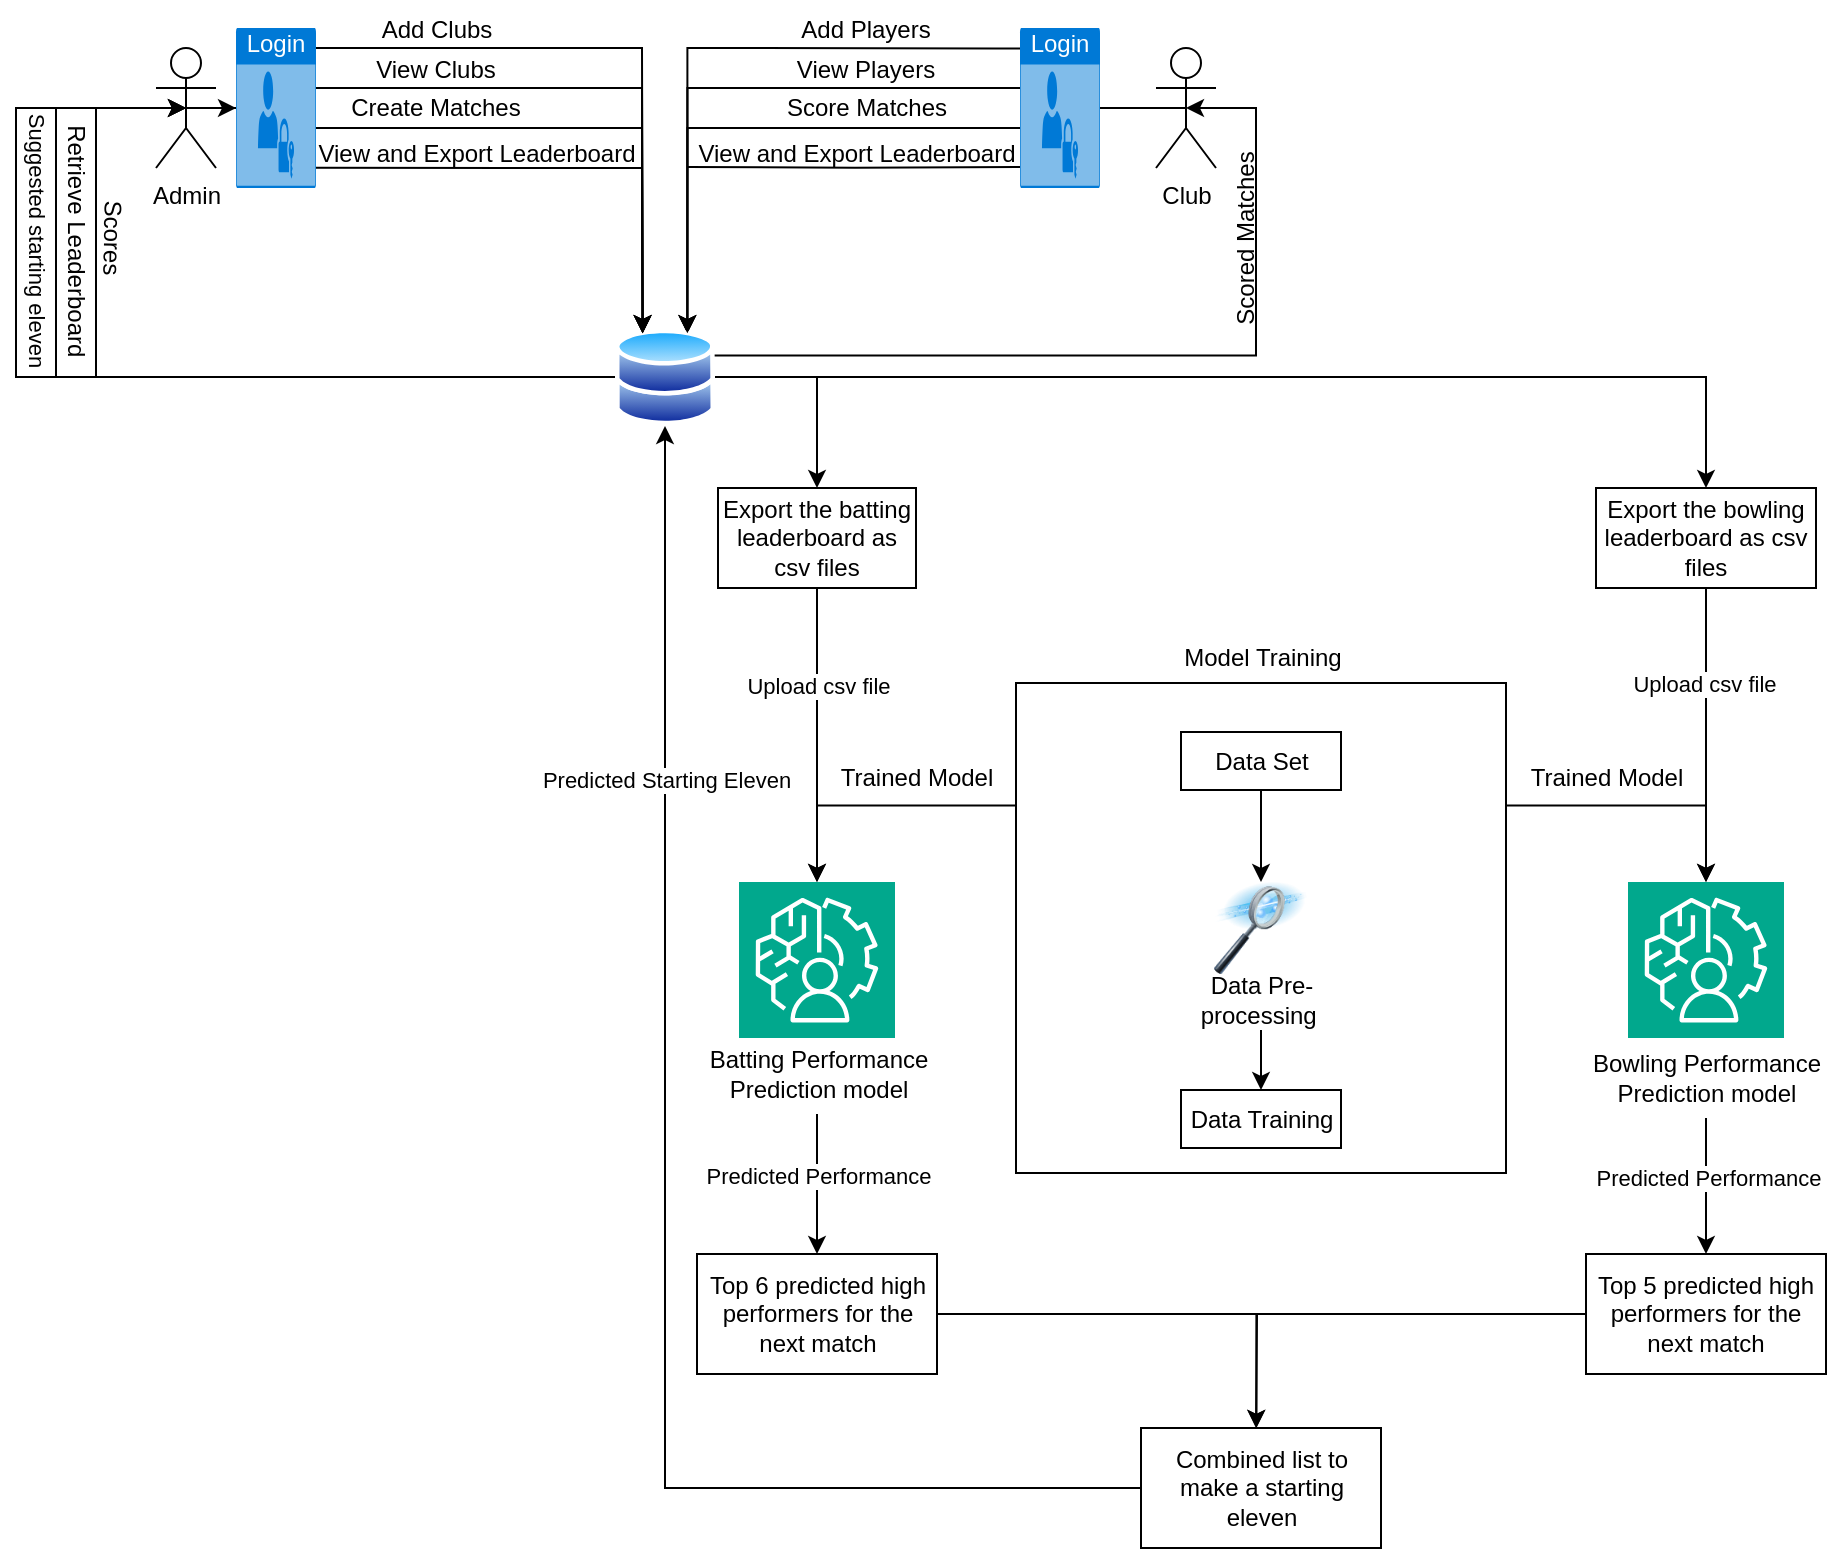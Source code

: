<mxfile version="22.1.5" type="device">
  <diagram name="Page-1" id="pcvz0TQhz4ziWDnwecW2">
    <mxGraphModel dx="340" dy="591" grid="1" gridSize="10" guides="1" tooltips="1" connect="1" arrows="1" fold="1" page="0" pageScale="1" pageWidth="850" pageHeight="1100" math="0" shadow="0">
      <root>
        <mxCell id="0" />
        <mxCell id="1" parent="0" />
        <mxCell id="MfLsMU2s4jTyH3MIGrJy-16" value="View and Export Leaderboard" style="text;html=1;align=center;verticalAlign=middle;resizable=0;points=[];autosize=1;strokeColor=none;fillColor=none;" vertex="1" parent="1">
          <mxGeometry x="380" y="-12" width="180" height="30" as="geometry" />
        </mxCell>
        <mxCell id="lUH4j4nkVVLv1yqWPBas-4" style="edgeStyle=orthogonalEdgeStyle;rounded=0;orthogonalLoop=1;jettySize=auto;html=1;exitX=0.5;exitY=0.5;exitDx=0;exitDy=0;exitPerimeter=0;entryX=1;entryY=0.5;entryDx=0;entryDy=0;entryPerimeter=0;" parent="1" source="rBeoKX9VLg877t7Z7hD8-1" edge="1">
          <mxGeometry relative="1" as="geometry">
            <mxPoint x="580" y="-20" as="targetPoint" />
          </mxGeometry>
        </mxCell>
        <mxCell id="rBeoKX9VLg877t7Z7hD8-1" value="Club" style="shape=umlActor;verticalLabelPosition=bottom;verticalAlign=top;html=1;outlineConnect=0;" parent="1" vertex="1">
          <mxGeometry x="620" y="-50" width="30" height="60" as="geometry" />
        </mxCell>
        <mxCell id="lUH4j4nkVVLv1yqWPBas-5" style="edgeStyle=orthogonalEdgeStyle;rounded=0;orthogonalLoop=1;jettySize=auto;html=1;exitX=0.5;exitY=0.5;exitDx=0;exitDy=0;exitPerimeter=0;" parent="1" source="rBeoKX9VLg877t7Z7hD8-4" target="lUH4j4nkVVLv1yqWPBas-3" edge="1">
          <mxGeometry relative="1" as="geometry" />
        </mxCell>
        <mxCell id="rBeoKX9VLg877t7Z7hD8-4" value="Admin" style="shape=umlActor;verticalLabelPosition=bottom;verticalAlign=top;html=1;outlineConnect=0;" parent="1" vertex="1">
          <mxGeometry x="120" y="-50" width="30" height="60" as="geometry" />
        </mxCell>
        <mxCell id="lUH4j4nkVVLv1yqWPBas-31" style="edgeStyle=orthogonalEdgeStyle;rounded=0;orthogonalLoop=1;jettySize=auto;html=1;entryX=0.75;entryY=0;entryDx=0;entryDy=0;" parent="1" source="MfLsMU2s4jTyH3MIGrJy-2" target="lUH4j4nkVVLv1yqWPBas-6" edge="1">
          <mxGeometry relative="1" as="geometry">
            <mxPoint x="550" y="-30" as="sourcePoint" />
            <Array as="points">
              <mxPoint x="385" y="-30" />
            </Array>
          </mxGeometry>
        </mxCell>
        <mxCell id="lUH4j4nkVVLv1yqWPBas-34" style="edgeStyle=orthogonalEdgeStyle;rounded=0;orthogonalLoop=1;jettySize=auto;html=1;exitX=0.047;exitY=0.625;exitDx=0;exitDy=0;exitPerimeter=0;entryX=0.75;entryY=0;entryDx=0;entryDy=0;" parent="1" source="MfLsMU2s4jTyH3MIGrJy-2" target="lUH4j4nkVVLv1yqWPBas-6" edge="1">
          <mxGeometry relative="1" as="geometry">
            <mxPoint x="550" y="-10" as="sourcePoint" />
          </mxGeometry>
        </mxCell>
        <mxCell id="lUH4j4nkVVLv1yqWPBas-21" style="edgeStyle=orthogonalEdgeStyle;rounded=0;orthogonalLoop=1;jettySize=auto;html=1;exitX=0;exitY=0.5;exitDx=0;exitDy=0;entryX=0.5;entryY=0.5;entryDx=0;entryDy=0;entryPerimeter=0;" parent="1" source="lUH4j4nkVVLv1yqWPBas-6" target="rBeoKX9VLg877t7Z7hD8-4" edge="1">
          <mxGeometry relative="1" as="geometry">
            <Array as="points">
              <mxPoint x="90" y="115" />
              <mxPoint x="90" y="-20" />
            </Array>
          </mxGeometry>
        </mxCell>
        <mxCell id="lUH4j4nkVVLv1yqWPBas-22" style="edgeStyle=orthogonalEdgeStyle;rounded=0;orthogonalLoop=1;jettySize=auto;html=1;exitX=0;exitY=0.5;exitDx=0;exitDy=0;entryX=0.5;entryY=0.5;entryDx=0;entryDy=0;entryPerimeter=0;" parent="1" source="lUH4j4nkVVLv1yqWPBas-6" target="rBeoKX9VLg877t7Z7hD8-4" edge="1">
          <mxGeometry relative="1" as="geometry">
            <Array as="points">
              <mxPoint x="70" y="115" />
              <mxPoint x="70" y="-20" />
            </Array>
          </mxGeometry>
        </mxCell>
        <mxCell id="lUH4j4nkVVLv1yqWPBas-37" style="edgeStyle=orthogonalEdgeStyle;rounded=0;orthogonalLoop=1;jettySize=auto;html=1;exitX=1;exitY=0.25;exitDx=0;exitDy=0;entryX=0.5;entryY=0.5;entryDx=0;entryDy=0;entryPerimeter=0;" parent="1" source="lUH4j4nkVVLv1yqWPBas-6" target="rBeoKX9VLg877t7Z7hD8-1" edge="1">
          <mxGeometry relative="1" as="geometry">
            <Array as="points">
              <mxPoint x="670" y="104" />
              <mxPoint x="670" y="-20" />
            </Array>
          </mxGeometry>
        </mxCell>
        <mxCell id="lUH4j4nkVVLv1yqWPBas-83" style="edgeStyle=orthogonalEdgeStyle;rounded=0;orthogonalLoop=1;jettySize=auto;html=1;exitX=0;exitY=0.5;exitDx=0;exitDy=0;entryX=0.5;entryY=0.5;entryDx=0;entryDy=0;entryPerimeter=0;" parent="1" source="lUH4j4nkVVLv1yqWPBas-6" target="rBeoKX9VLg877t7Z7hD8-4" edge="1">
          <mxGeometry relative="1" as="geometry">
            <Array as="points">
              <mxPoint x="50" y="114" />
              <mxPoint x="50" y="-20" />
            </Array>
          </mxGeometry>
        </mxCell>
        <mxCell id="nW4uyQwHuk2Cv3JfGENo-1" style="edgeStyle=orthogonalEdgeStyle;rounded=0;orthogonalLoop=1;jettySize=auto;html=1;exitX=1;exitY=0.5;exitDx=0;exitDy=0;entryX=0.5;entryY=0;entryDx=0;entryDy=0;" parent="1" source="lUH4j4nkVVLv1yqWPBas-6" target="lUH4j4nkVVLv1yqWPBas-50" edge="1">
          <mxGeometry relative="1" as="geometry" />
        </mxCell>
        <mxCell id="CGBRBJM7869cH4wDZd1x-4" style="edgeStyle=orthogonalEdgeStyle;rounded=0;orthogonalLoop=1;jettySize=auto;html=1;exitX=1;exitY=0.5;exitDx=0;exitDy=0;entryX=0.5;entryY=0;entryDx=0;entryDy=0;" parent="1" source="lUH4j4nkVVLv1yqWPBas-6" target="CGBRBJM7869cH4wDZd1x-5" edge="1">
          <mxGeometry relative="1" as="geometry">
            <mxPoint x="595" y="170" as="targetPoint" />
          </mxGeometry>
        </mxCell>
        <mxCell id="lUH4j4nkVVLv1yqWPBas-6" value="" style="image;aspect=fixed;perimeter=ellipsePerimeter;html=1;align=center;shadow=0;dashed=0;spacingTop=3;image=img/lib/active_directory/databases.svg;" parent="1" vertex="1">
          <mxGeometry x="349.5" y="90" width="50" height="49" as="geometry" />
        </mxCell>
        <mxCell id="lUH4j4nkVVLv1yqWPBas-26" value="Scores" style="text;html=1;strokeColor=none;fillColor=none;align=center;verticalAlign=middle;whiteSpace=wrap;rounded=0;rotation=91;" parent="1" vertex="1">
          <mxGeometry x="68" y="30" width="60" height="30" as="geometry" />
        </mxCell>
        <mxCell id="lUH4j4nkVVLv1yqWPBas-28" value="Retrieve Leaderboard" style="text;html=1;strokeColor=none;fillColor=none;align=center;verticalAlign=middle;whiteSpace=wrap;rounded=0;rotation=90;" parent="1" vertex="1">
          <mxGeometry x="12.86" y="31.49" width="133" height="30" as="geometry" />
        </mxCell>
        <mxCell id="lUH4j4nkVVLv1yqWPBas-38" value="Scored Matches" style="text;html=1;strokeColor=none;fillColor=none;align=center;verticalAlign=middle;whiteSpace=wrap;rounded=0;rotation=-90;" parent="1" vertex="1">
          <mxGeometry x="620" y="30" width="90" height="30" as="geometry" />
        </mxCell>
        <mxCell id="CGBRBJM7869cH4wDZd1x-11" style="edgeStyle=orthogonalEdgeStyle;rounded=0;orthogonalLoop=1;jettySize=auto;html=1;exitX=0.5;exitY=1;exitDx=0;exitDy=0;" parent="1" source="lUH4j4nkVVLv1yqWPBas-50" target="CGBRBJM7869cH4wDZd1x-6" edge="1">
          <mxGeometry relative="1" as="geometry" />
        </mxCell>
        <mxCell id="CGBRBJM7869cH4wDZd1x-24" value="Upload csv file" style="edgeLabel;html=1;align=center;verticalAlign=middle;resizable=0;points=[];" parent="CGBRBJM7869cH4wDZd1x-11" vertex="1" connectable="0">
          <mxGeometry x="-0.355" relative="1" as="geometry">
            <mxPoint y="1" as="offset" />
          </mxGeometry>
        </mxCell>
        <mxCell id="lUH4j4nkVVLv1yqWPBas-50" value="Export the batting leaderboard as csv files" style="rounded=0;whiteSpace=wrap;html=1;" parent="1" vertex="1">
          <mxGeometry x="401" y="170" width="99" height="50" as="geometry" />
        </mxCell>
        <mxCell id="lUH4j4nkVVLv1yqWPBas-71" value="" style="whiteSpace=wrap;html=1;aspect=fixed;" parent="1" vertex="1">
          <mxGeometry x="550" y="267.5" width="245" height="245" as="geometry" />
        </mxCell>
        <mxCell id="lUH4j4nkVVLv1yqWPBas-76" style="edgeStyle=orthogonalEdgeStyle;rounded=0;orthogonalLoop=1;jettySize=auto;html=1;exitX=0.5;exitY=1;exitDx=0;exitDy=0;" parent="1" source="lUH4j4nkVVLv1yqWPBas-73" target="lUH4j4nkVVLv1yqWPBas-74" edge="1">
          <mxGeometry relative="1" as="geometry" />
        </mxCell>
        <mxCell id="lUH4j4nkVVLv1yqWPBas-73" value="Data Set" style="rounded=0;whiteSpace=wrap;html=1;" parent="1" vertex="1">
          <mxGeometry x="632.5" y="292" width="80" height="29" as="geometry" />
        </mxCell>
        <mxCell id="lUH4j4nkVVLv1yqWPBas-74" value="" style="image;html=1;image=img/lib/clip_art/computers/Data_Filtering_128x128.png" parent="1" vertex="1">
          <mxGeometry x="647.5" y="367" width="50" height="46" as="geometry" />
        </mxCell>
        <mxCell id="lUH4j4nkVVLv1yqWPBas-80" style="edgeStyle=orthogonalEdgeStyle;rounded=0;orthogonalLoop=1;jettySize=auto;html=1;exitX=0.5;exitY=1;exitDx=0;exitDy=0;entryX=0.5;entryY=0;entryDx=0;entryDy=0;" parent="1" source="lUH4j4nkVVLv1yqWPBas-77" target="lUH4j4nkVVLv1yqWPBas-79" edge="1">
          <mxGeometry relative="1" as="geometry" />
        </mxCell>
        <mxCell id="lUH4j4nkVVLv1yqWPBas-77" value="Data Pre-processing&amp;nbsp;" style="text;html=1;strokeColor=none;fillColor=none;align=center;verticalAlign=middle;whiteSpace=wrap;rounded=0;" parent="1" vertex="1">
          <mxGeometry x="642.5" y="411" width="60" height="30" as="geometry" />
        </mxCell>
        <mxCell id="lUH4j4nkVVLv1yqWPBas-79" value="Data Training" style="rounded=0;whiteSpace=wrap;html=1;" parent="1" vertex="1">
          <mxGeometry x="632.5" y="471" width="80" height="29" as="geometry" />
        </mxCell>
        <mxCell id="lUH4j4nkVVLv1yqWPBas-81" value="Model Training" style="text;html=1;align=center;verticalAlign=middle;resizable=0;points=[];autosize=1;strokeColor=none;fillColor=none;" parent="1" vertex="1">
          <mxGeometry x="622.5" y="240" width="100" height="30" as="geometry" />
        </mxCell>
        <mxCell id="lUH4j4nkVVLv1yqWPBas-84" value="&lt;font style=&quot;font-size: 11px;&quot;&gt;Suggested starting eleven&lt;/font&gt;" style="text;html=1;strokeColor=none;fillColor=none;align=center;verticalAlign=middle;whiteSpace=wrap;rounded=0;rotation=90;" parent="1" vertex="1">
          <mxGeometry x="-40" y="31.49" width="200" height="30" as="geometry" />
        </mxCell>
        <mxCell id="cJmY4QyKxPwRCOxQnAzR-11" value="" style="endArrow=none;html=1;rounded=0;entryX=0.019;entryY=0.868;entryDx=0;entryDy=0;entryPerimeter=0;" parent="1" edge="1" target="MfLsMU2s4jTyH3MIGrJy-2">
          <mxGeometry width="50" height="50" relative="1" as="geometry">
            <mxPoint x="385.5" y="9.52" as="sourcePoint" />
            <mxPoint x="549.5" y="9.6" as="targetPoint" />
            <Array as="points">
              <mxPoint x="469.5" y="9.82" />
            </Array>
          </mxGeometry>
        </mxCell>
        <mxCell id="CGBRBJM7869cH4wDZd1x-10" style="edgeStyle=orthogonalEdgeStyle;rounded=0;orthogonalLoop=1;jettySize=auto;html=1;exitX=0.5;exitY=1;exitDx=0;exitDy=0;" parent="1" source="CGBRBJM7869cH4wDZd1x-5" target="CGBRBJM7869cH4wDZd1x-7" edge="1">
          <mxGeometry relative="1" as="geometry" />
        </mxCell>
        <mxCell id="CGBRBJM7869cH4wDZd1x-25" value="Upload csv file" style="edgeLabel;html=1;align=center;verticalAlign=middle;resizable=0;points=[];" parent="CGBRBJM7869cH4wDZd1x-10" vertex="1" connectable="0">
          <mxGeometry x="-0.277" y="-1" relative="1" as="geometry">
            <mxPoint y="-5" as="offset" />
          </mxGeometry>
        </mxCell>
        <mxCell id="CGBRBJM7869cH4wDZd1x-5" value="Export the bowling leaderboard as csv files" style="rounded=0;whiteSpace=wrap;html=1;" parent="1" vertex="1">
          <mxGeometry x="840" y="170" width="110" height="50" as="geometry" />
        </mxCell>
        <mxCell id="CGBRBJM7869cH4wDZd1x-6" value="" style="sketch=0;points=[[0,0,0],[0.25,0,0],[0.5,0,0],[0.75,0,0],[1,0,0],[0,1,0],[0.25,1,0],[0.5,1,0],[0.75,1,0],[1,1,0],[0,0.25,0],[0,0.5,0],[0,0.75,0],[1,0.25,0],[1,0.5,0],[1,0.75,0]];outlineConnect=0;fontColor=#232F3E;fillColor=#01A88D;strokeColor=#ffffff;dashed=0;verticalLabelPosition=bottom;verticalAlign=top;align=center;html=1;fontSize=12;fontStyle=0;aspect=fixed;shape=mxgraph.aws4.resourceIcon;resIcon=mxgraph.aws4.augmented_ai;" parent="1" vertex="1">
          <mxGeometry x="411.5" y="367" width="78" height="78" as="geometry" />
        </mxCell>
        <mxCell id="CGBRBJM7869cH4wDZd1x-7" value="" style="sketch=0;points=[[0,0,0],[0.25,0,0],[0.5,0,0],[0.75,0,0],[1,0,0],[0,1,0],[0.25,1,0],[0.5,1,0],[0.75,1,0],[1,1,0],[0,0.25,0],[0,0.5,0],[0,0.75,0],[1,0.25,0],[1,0.5,0],[1,0.75,0]];outlineConnect=0;fontColor=#232F3E;fillColor=#01A88D;strokeColor=#ffffff;dashed=0;verticalLabelPosition=bottom;verticalAlign=top;align=center;html=1;fontSize=12;fontStyle=0;aspect=fixed;shape=mxgraph.aws4.resourceIcon;resIcon=mxgraph.aws4.augmented_ai;" parent="1" vertex="1">
          <mxGeometry x="856" y="367" width="78" height="78" as="geometry" />
        </mxCell>
        <mxCell id="CGBRBJM7869cH4wDZd1x-8" style="edgeStyle=orthogonalEdgeStyle;rounded=0;orthogonalLoop=1;jettySize=auto;html=1;exitX=0;exitY=0.25;exitDx=0;exitDy=0;entryX=0.5;entryY=0;entryDx=0;entryDy=0;entryPerimeter=0;" parent="1" source="lUH4j4nkVVLv1yqWPBas-71" target="CGBRBJM7869cH4wDZd1x-6" edge="1">
          <mxGeometry relative="1" as="geometry" />
        </mxCell>
        <mxCell id="CGBRBJM7869cH4wDZd1x-9" style="edgeStyle=orthogonalEdgeStyle;rounded=0;orthogonalLoop=1;jettySize=auto;html=1;exitX=1;exitY=0.25;exitDx=0;exitDy=0;entryX=0.5;entryY=0;entryDx=0;entryDy=0;entryPerimeter=0;" parent="1" source="lUH4j4nkVVLv1yqWPBas-71" target="CGBRBJM7869cH4wDZd1x-7" edge="1">
          <mxGeometry relative="1" as="geometry" />
        </mxCell>
        <mxCell id="CGBRBJM7869cH4wDZd1x-17" value="" style="edgeStyle=orthogonalEdgeStyle;rounded=0;orthogonalLoop=1;jettySize=auto;html=1;" parent="1" source="CGBRBJM7869cH4wDZd1x-12" target="CGBRBJM7869cH4wDZd1x-16" edge="1">
          <mxGeometry relative="1" as="geometry" />
        </mxCell>
        <mxCell id="CGBRBJM7869cH4wDZd1x-27" value="Predicted Performance" style="edgeLabel;html=1;align=center;verticalAlign=middle;resizable=0;points=[];" parent="CGBRBJM7869cH4wDZd1x-17" vertex="1" connectable="0">
          <mxGeometry x="-0.146" relative="1" as="geometry">
            <mxPoint y="1" as="offset" />
          </mxGeometry>
        </mxCell>
        <mxCell id="CGBRBJM7869cH4wDZd1x-12" value="Batting Performance &lt;br&gt;Prediction model" style="text;html=1;align=center;verticalAlign=middle;resizable=0;points=[];autosize=1;strokeColor=none;fillColor=none;" parent="1" vertex="1">
          <mxGeometry x="385.5" y="443" width="130" height="40" as="geometry" />
        </mxCell>
        <mxCell id="CGBRBJM7869cH4wDZd1x-19" value="" style="edgeStyle=orthogonalEdgeStyle;rounded=0;orthogonalLoop=1;jettySize=auto;html=1;" parent="1" source="CGBRBJM7869cH4wDZd1x-13" target="CGBRBJM7869cH4wDZd1x-18" edge="1">
          <mxGeometry relative="1" as="geometry" />
        </mxCell>
        <mxCell id="CGBRBJM7869cH4wDZd1x-26" value="Predicted Performance" style="edgeLabel;html=1;align=center;verticalAlign=middle;resizable=0;points=[];" parent="CGBRBJM7869cH4wDZd1x-19" vertex="1" connectable="0">
          <mxGeometry x="-0.13" y="1" relative="1" as="geometry">
            <mxPoint as="offset" />
          </mxGeometry>
        </mxCell>
        <mxCell id="CGBRBJM7869cH4wDZd1x-13" value="Bowling Performance &lt;br&gt;Prediction model" style="text;html=1;align=center;verticalAlign=middle;resizable=0;points=[];autosize=1;strokeColor=none;fillColor=none;" parent="1" vertex="1">
          <mxGeometry x="825" y="445" width="140" height="40" as="geometry" />
        </mxCell>
        <mxCell id="CGBRBJM7869cH4wDZd1x-14" value="Trained Model" style="text;html=1;align=center;verticalAlign=middle;resizable=0;points=[];autosize=1;strokeColor=none;fillColor=none;" parent="1" vertex="1">
          <mxGeometry x="450" y="300" width="100" height="30" as="geometry" />
        </mxCell>
        <mxCell id="CGBRBJM7869cH4wDZd1x-15" value="Trained Model" style="text;html=1;align=center;verticalAlign=middle;resizable=0;points=[];autosize=1;strokeColor=none;fillColor=none;" parent="1" vertex="1">
          <mxGeometry x="795" y="300" width="100" height="30" as="geometry" />
        </mxCell>
        <mxCell id="CGBRBJM7869cH4wDZd1x-21" style="edgeStyle=orthogonalEdgeStyle;rounded=0;orthogonalLoop=1;jettySize=auto;html=1;exitX=1;exitY=0.5;exitDx=0;exitDy=0;entryX=0.481;entryY=-0.001;entryDx=0;entryDy=0;entryPerimeter=0;" parent="1" source="CGBRBJM7869cH4wDZd1x-16" target="CGBRBJM7869cH4wDZd1x-20" edge="1">
          <mxGeometry relative="1" as="geometry" />
        </mxCell>
        <mxCell id="CGBRBJM7869cH4wDZd1x-16" value="Top 6 predicted high performers for the next match" style="whiteSpace=wrap;html=1;" parent="1" vertex="1">
          <mxGeometry x="390.5" y="553" width="120" height="60" as="geometry" />
        </mxCell>
        <mxCell id="CGBRBJM7869cH4wDZd1x-22" style="edgeStyle=orthogonalEdgeStyle;rounded=0;orthogonalLoop=1;jettySize=auto;html=1;exitX=0;exitY=0.5;exitDx=0;exitDy=0;" parent="1" source="CGBRBJM7869cH4wDZd1x-18" edge="1">
          <mxGeometry relative="1" as="geometry">
            <mxPoint x="670" y="640" as="targetPoint" />
          </mxGeometry>
        </mxCell>
        <mxCell id="CGBRBJM7869cH4wDZd1x-18" value="Top 5 predicted high performers for the next match" style="whiteSpace=wrap;html=1;" parent="1" vertex="1">
          <mxGeometry x="835" y="553" width="120" height="60" as="geometry" />
        </mxCell>
        <mxCell id="CGBRBJM7869cH4wDZd1x-23" style="edgeStyle=orthogonalEdgeStyle;rounded=0;orthogonalLoop=1;jettySize=auto;html=1;exitX=0;exitY=0.5;exitDx=0;exitDy=0;entryX=0.5;entryY=1;entryDx=0;entryDy=0;" parent="1" source="CGBRBJM7869cH4wDZd1x-20" target="lUH4j4nkVVLv1yqWPBas-6" edge="1">
          <mxGeometry relative="1" as="geometry" />
        </mxCell>
        <mxCell id="CGBRBJM7869cH4wDZd1x-28" value="Predicted Starting Eleven" style="edgeLabel;html=1;align=center;verticalAlign=middle;resizable=0;points=[];" parent="CGBRBJM7869cH4wDZd1x-23" vertex="1" connectable="0">
          <mxGeometry x="0.54" relative="1" as="geometry">
            <mxPoint as="offset" />
          </mxGeometry>
        </mxCell>
        <mxCell id="CGBRBJM7869cH4wDZd1x-20" value="Combined list to make a starting eleven" style="rounded=0;whiteSpace=wrap;html=1;" parent="1" vertex="1">
          <mxGeometry x="612.5" y="640" width="120" height="60" as="geometry" />
        </mxCell>
        <mxCell id="MfLsMU2s4jTyH3MIGrJy-4" style="edgeStyle=orthogonalEdgeStyle;rounded=0;orthogonalLoop=1;jettySize=auto;html=1;exitX=0.061;exitY=0.128;exitDx=0;exitDy=0;exitPerimeter=0;entryX=0.75;entryY=0;entryDx=0;entryDy=0;" edge="1" parent="1" source="MfLsMU2s4jTyH3MIGrJy-2" target="lUH4j4nkVVLv1yqWPBas-6">
          <mxGeometry relative="1" as="geometry">
            <Array as="points">
              <mxPoint x="540" y="-50" />
              <mxPoint x="386" y="-50" />
            </Array>
          </mxGeometry>
        </mxCell>
        <mxCell id="MfLsMU2s4jTyH3MIGrJy-2" value="Login" style="html=1;whiteSpace=wrap;strokeColor=none;fillColor=#0079D6;labelPosition=center;verticalLabelPosition=middle;verticalAlign=top;align=center;fontSize=12;outlineConnect=0;spacingTop=-6;fontColor=#FFFFFF;sketch=0;shape=mxgraph.sitemap.login;" vertex="1" parent="1">
          <mxGeometry x="552" y="-60" width="40" height="80" as="geometry" />
        </mxCell>
        <mxCell id="MfLsMU2s4jTyH3MIGrJy-7" value="" style="endArrow=classic;html=1;rounded=0;entryX=0.25;entryY=0;entryDx=0;entryDy=0;exitX=0.97;exitY=0.874;exitDx=0;exitDy=0;exitPerimeter=0;" edge="1" parent="1" source="lUH4j4nkVVLv1yqWPBas-3" target="lUH4j4nkVVLv1yqWPBas-6">
          <mxGeometry width="50" height="50" relative="1" as="geometry">
            <mxPoint x="210" y="10" as="sourcePoint" />
            <mxPoint x="330" y="-20" as="targetPoint" />
            <Array as="points">
              <mxPoint x="363" y="10" />
            </Array>
          </mxGeometry>
        </mxCell>
        <mxCell id="MfLsMU2s4jTyH3MIGrJy-8" value="" style="endArrow=classic;html=1;rounded=0;entryX=0.25;entryY=0;entryDx=0;entryDy=0;exitX=0.75;exitY=0.625;exitDx=0;exitDy=0;exitPerimeter=0;" edge="1" parent="1" source="lUH4j4nkVVLv1yqWPBas-3" target="lUH4j4nkVVLv1yqWPBas-6">
          <mxGeometry width="50" height="50" relative="1" as="geometry">
            <mxPoint x="210" y="-10" as="sourcePoint" />
            <mxPoint x="363" y="73" as="targetPoint" />
            <Array as="points">
              <mxPoint x="363" y="-10" />
            </Array>
          </mxGeometry>
        </mxCell>
        <mxCell id="MfLsMU2s4jTyH3MIGrJy-9" value="" style="endArrow=classic;html=1;rounded=0;entryX=0.25;entryY=0;entryDx=0;entryDy=0;exitX=1;exitY=0.375;exitDx=0;exitDy=0;exitPerimeter=0;" edge="1" parent="1" source="lUH4j4nkVVLv1yqWPBas-3" target="lUH4j4nkVVLv1yqWPBas-6">
          <mxGeometry width="50" height="50" relative="1" as="geometry">
            <mxPoint x="210" y="-30" as="sourcePoint" />
            <mxPoint x="363" y="53" as="targetPoint" />
            <Array as="points">
              <mxPoint x="363" y="-30" />
            </Array>
          </mxGeometry>
        </mxCell>
        <mxCell id="MfLsMU2s4jTyH3MIGrJy-10" value="" style="endArrow=classic;html=1;rounded=0;entryX=0.25;entryY=0;entryDx=0;entryDy=0;exitX=0.928;exitY=0.125;exitDx=0;exitDy=0;exitPerimeter=0;" edge="1" parent="1" source="lUH4j4nkVVLv1yqWPBas-3" target="lUH4j4nkVVLv1yqWPBas-6">
          <mxGeometry width="50" height="50" relative="1" as="geometry">
            <mxPoint x="210" y="-50" as="sourcePoint" />
            <mxPoint x="363" y="33" as="targetPoint" />
            <Array as="points">
              <mxPoint x="363" y="-50" />
            </Array>
          </mxGeometry>
        </mxCell>
        <mxCell id="lUH4j4nkVVLv1yqWPBas-3" value="Login" style="html=1;whiteSpace=wrap;strokeColor=none;fillColor=#0079D6;labelPosition=center;verticalLabelPosition=middle;verticalAlign=top;align=center;fontSize=12;outlineConnect=0;spacingTop=-6;fontColor=#FFFFFF;sketch=0;shape=mxgraph.sitemap.login;" parent="1" vertex="1">
          <mxGeometry x="160" y="-60" width="40" height="80" as="geometry" />
        </mxCell>
        <mxCell id="MfLsMU2s4jTyH3MIGrJy-11" value="Add Clubs" style="text;html=1;align=center;verticalAlign=middle;resizable=0;points=[];autosize=1;strokeColor=none;fillColor=none;" vertex="1" parent="1">
          <mxGeometry x="220" y="-74" width="80" height="30" as="geometry" />
        </mxCell>
        <mxCell id="MfLsMU2s4jTyH3MIGrJy-13" value="View Clubs" style="text;html=1;strokeColor=none;fillColor=none;align=center;verticalAlign=middle;whiteSpace=wrap;rounded=0;" vertex="1" parent="1">
          <mxGeometry x="225" y="-54" width="70" height="30" as="geometry" />
        </mxCell>
        <mxCell id="MfLsMU2s4jTyH3MIGrJy-14" value="Create Matches" style="text;html=1;strokeColor=none;fillColor=none;align=center;verticalAlign=middle;whiteSpace=wrap;rounded=0;" vertex="1" parent="1">
          <mxGeometry x="215" y="-35" width="90" height="30" as="geometry" />
        </mxCell>
        <mxCell id="MfLsMU2s4jTyH3MIGrJy-15" value="View and Export Leaderboard" style="text;html=1;align=center;verticalAlign=middle;resizable=0;points=[];autosize=1;strokeColor=none;fillColor=none;" vertex="1" parent="1">
          <mxGeometry x="190" y="-12" width="180" height="30" as="geometry" />
        </mxCell>
        <mxCell id="MfLsMU2s4jTyH3MIGrJy-17" value="Add Players" style="text;html=1;strokeColor=none;fillColor=none;align=center;verticalAlign=middle;whiteSpace=wrap;rounded=0;" vertex="1" parent="1">
          <mxGeometry x="440" y="-74" width="70" height="30" as="geometry" />
        </mxCell>
        <mxCell id="MfLsMU2s4jTyH3MIGrJy-18" value="View Players" style="text;html=1;strokeColor=none;fillColor=none;align=center;verticalAlign=middle;whiteSpace=wrap;rounded=0;" vertex="1" parent="1">
          <mxGeometry x="435" y="-54" width="80" height="30" as="geometry" />
        </mxCell>
        <mxCell id="MfLsMU2s4jTyH3MIGrJy-19" value="Score Matches" style="text;html=1;strokeColor=none;fillColor=none;align=center;verticalAlign=middle;whiteSpace=wrap;rounded=0;" vertex="1" parent="1">
          <mxGeometry x="432.5" y="-35" width="85" height="30" as="geometry" />
        </mxCell>
      </root>
    </mxGraphModel>
  </diagram>
</mxfile>

